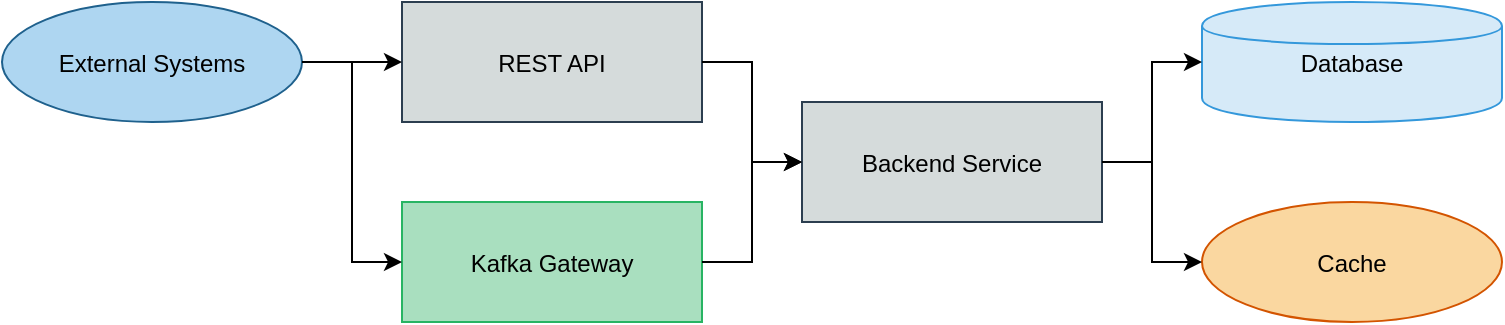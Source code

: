 <mxfile>
    <diagram name="Data Flow" id="0">
        <mxGraphModel dx="1148" dy="655" grid="1" gridSize="10" guides="1" tooltips="1" connect="1" arrows="1" fold="1" page="1" pageScale="1" pageWidth="850" pageHeight="1100" math="0" shadow="0">
            <root>
                <mxCell id="0"/>
                <mxCell id="1" parent="0"/>
                <mxCell id="external-systems" value="External Systems" style="shape=ellipse;fillColor=#AED6F1;strokeColor=#1F618D;" parent="1" vertex="1">
                    <mxGeometry x="100" y="100" width="150" height="60" as="geometry"/>
                </mxCell>
                <mxCell id="rest-api" value="REST API" style="shape=rectangle;fillColor=#D5DBDB;strokeColor=#2C3E50;" parent="1" vertex="1">
                    <mxGeometry x="300" y="100" width="150" height="60" as="geometry"/>
                </mxCell>
                <mxCell id="kafka-gateway" value="Kafka Gateway" style="shape=rectangle;fillColor=#A9DFBF;strokeColor=#28B463;" parent="1" vertex="1">
                    <mxGeometry x="300" y="200" width="150" height="60" as="geometry"/>
                </mxCell>
                <mxCell id="backend" value="Backend Service" style="shape=rectangle;fillColor=#D5DBDB;strokeColor=#2C3E50;" parent="1" vertex="1">
                    <mxGeometry x="500" y="150" width="150" height="60" as="geometry"/>
                </mxCell>
                <mxCell id="database" value="Database" style="shape=cylinder;fillColor=#D6EAF8;strokeColor=#3498DB;" parent="1" vertex="1">
                    <mxGeometry x="700" y="100" width="150" height="60" as="geometry"/>
                </mxCell>
                <mxCell id="cache" value="Cache" style="shape=ellipse;fillColor=#FAD7A0;strokeColor=#D35400;" parent="1" vertex="1">
                    <mxGeometry x="700" y="200" width="150" height="60" as="geometry"/>
                </mxCell>
                <mxCell id="arrow1" style="edgeStyle=elbowEdgeStyle;rounded=0;orthogonalLoop=1;jettySize=auto;orthogonal=0;" parent="1" source="external-systems" target="rest-api" edge="1">
                    <mxGeometry relative="1" as="geometry"/>
                </mxCell>
                <mxCell id="arrow2" style="edgeStyle=elbowEdgeStyle;rounded=0;orthogonalLoop=1;jettySize=auto;orthogonal=0;" parent="1" source="external-systems" target="kafka-gateway" edge="1">
                    <mxGeometry relative="1" as="geometry"/>
                </mxCell>
                <mxCell id="arrow3" style="edgeStyle=elbowEdgeStyle;rounded=0;orthogonalLoop=1;jettySize=auto;orthogonal=0;" parent="1" source="rest-api" target="backend" edge="1">
                    <mxGeometry relative="1" as="geometry"/>
                </mxCell>
                <mxCell id="arrow4" style="edgeStyle=elbowEdgeStyle;rounded=0;orthogonalLoop=1;jettySize=auto;orthogonal=0;" parent="1" source="kafka-gateway" target="backend" edge="1">
                    <mxGeometry relative="1" as="geometry"/>
                </mxCell>
                <mxCell id="arrow5" style="edgeStyle=elbowEdgeStyle;rounded=0;orthogonalLoop=1;jettySize=auto;orthogonal=0;" parent="1" source="backend" target="database" edge="1">
                    <mxGeometry relative="1" as="geometry"/>
                </mxCell>
                <mxCell id="arrow6" style="edgeStyle=elbowEdgeStyle;rounded=0;orthogonalLoop=1;jettySize=auto;orthogonal=0;" parent="1" source="backend" target="cache" edge="1">
                    <mxGeometry relative="1" as="geometry"/>
                </mxCell>
            </root>
        </mxGraphModel>
    </diagram>
</mxfile>